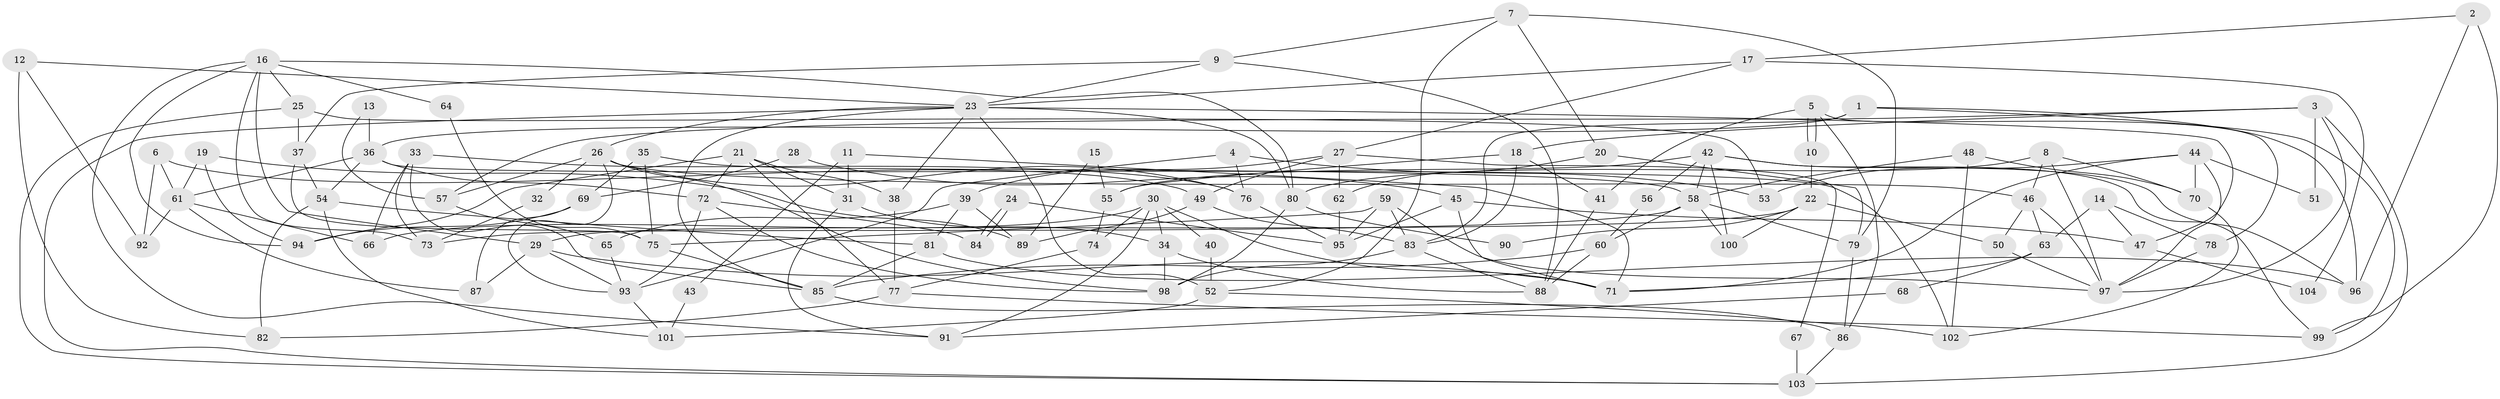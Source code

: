 // Generated by graph-tools (version 1.1) at 2025/50/03/09/25 03:50:11]
// undirected, 104 vertices, 208 edges
graph export_dot {
graph [start="1"]
  node [color=gray90,style=filled];
  1;
  2;
  3;
  4;
  5;
  6;
  7;
  8;
  9;
  10;
  11;
  12;
  13;
  14;
  15;
  16;
  17;
  18;
  19;
  20;
  21;
  22;
  23;
  24;
  25;
  26;
  27;
  28;
  29;
  30;
  31;
  32;
  33;
  34;
  35;
  36;
  37;
  38;
  39;
  40;
  41;
  42;
  43;
  44;
  45;
  46;
  47;
  48;
  49;
  50;
  51;
  52;
  53;
  54;
  55;
  56;
  57;
  58;
  59;
  60;
  61;
  62;
  63;
  64;
  65;
  66;
  67;
  68;
  69;
  70;
  71;
  72;
  73;
  74;
  75;
  76;
  77;
  78;
  79;
  80;
  81;
  82;
  83;
  84;
  85;
  86;
  87;
  88;
  89;
  90;
  91;
  92;
  93;
  94;
  95;
  96;
  97;
  98;
  99;
  100;
  101;
  102;
  103;
  104;
  1 -- 83;
  1 -- 96;
  1 -- 36;
  1 -- 99;
  2 -- 99;
  2 -- 96;
  2 -- 17;
  3 -- 18;
  3 -- 103;
  3 -- 51;
  3 -- 57;
  3 -- 97;
  4 -- 76;
  4 -- 93;
  4 -- 53;
  5 -- 10;
  5 -- 10;
  5 -- 86;
  5 -- 41;
  5 -- 78;
  6 -- 92;
  6 -- 61;
  6 -- 49;
  7 -- 20;
  7 -- 9;
  7 -- 52;
  7 -- 79;
  8 -- 80;
  8 -- 97;
  8 -- 46;
  8 -- 70;
  9 -- 37;
  9 -- 23;
  9 -- 88;
  10 -- 22;
  11 -- 71;
  11 -- 31;
  11 -- 43;
  12 -- 23;
  12 -- 82;
  12 -- 92;
  13 -- 57;
  13 -- 36;
  14 -- 78;
  14 -- 47;
  14 -- 63;
  15 -- 55;
  15 -- 89;
  16 -- 25;
  16 -- 73;
  16 -- 29;
  16 -- 64;
  16 -- 80;
  16 -- 91;
  16 -- 94;
  17 -- 23;
  17 -- 27;
  17 -- 104;
  18 -- 41;
  18 -- 83;
  18 -- 55;
  19 -- 61;
  19 -- 94;
  19 -- 89;
  20 -- 79;
  20 -- 62;
  21 -- 72;
  21 -- 31;
  21 -- 38;
  21 -- 77;
  21 -- 94;
  22 -- 50;
  22 -- 29;
  22 -- 90;
  22 -- 100;
  23 -- 80;
  23 -- 52;
  23 -- 26;
  23 -- 38;
  23 -- 47;
  23 -- 85;
  23 -- 103;
  24 -- 95;
  24 -- 84;
  24 -- 84;
  25 -- 37;
  25 -- 53;
  25 -- 103;
  26 -- 93;
  26 -- 32;
  26 -- 46;
  26 -- 57;
  26 -- 76;
  26 -- 98;
  27 -- 49;
  27 -- 39;
  27 -- 62;
  27 -- 67;
  28 -- 45;
  28 -- 69;
  29 -- 71;
  29 -- 87;
  29 -- 93;
  30 -- 74;
  30 -- 34;
  30 -- 40;
  30 -- 66;
  30 -- 71;
  30 -- 91;
  31 -- 34;
  31 -- 91;
  32 -- 73;
  33 -- 85;
  33 -- 66;
  33 -- 73;
  33 -- 76;
  34 -- 98;
  34 -- 88;
  35 -- 58;
  35 -- 75;
  35 -- 69;
  36 -- 102;
  36 -- 54;
  36 -- 61;
  36 -- 72;
  37 -- 54;
  37 -- 75;
  38 -- 77;
  39 -- 65;
  39 -- 81;
  39 -- 89;
  40 -- 52;
  41 -- 88;
  42 -- 99;
  42 -- 100;
  42 -- 55;
  42 -- 56;
  42 -- 58;
  42 -- 96;
  43 -- 101;
  44 -- 97;
  44 -- 71;
  44 -- 51;
  44 -- 53;
  44 -- 70;
  45 -- 71;
  45 -- 95;
  45 -- 47;
  46 -- 50;
  46 -- 63;
  46 -- 97;
  47 -- 104;
  48 -- 102;
  48 -- 70;
  48 -- 58;
  49 -- 89;
  49 -- 83;
  50 -- 97;
  52 -- 101;
  52 -- 102;
  54 -- 81;
  54 -- 82;
  54 -- 101;
  55 -- 74;
  56 -- 60;
  57 -- 65;
  58 -- 60;
  58 -- 73;
  58 -- 79;
  58 -- 100;
  59 -- 83;
  59 -- 97;
  59 -- 75;
  59 -- 95;
  60 -- 85;
  60 -- 88;
  61 -- 87;
  61 -- 66;
  61 -- 92;
  62 -- 95;
  63 -- 68;
  63 -- 71;
  64 -- 75;
  65 -- 93;
  67 -- 103;
  68 -- 91;
  69 -- 94;
  69 -- 87;
  70 -- 102;
  72 -- 98;
  72 -- 84;
  72 -- 93;
  74 -- 77;
  75 -- 85;
  76 -- 95;
  77 -- 82;
  77 -- 99;
  78 -- 97;
  79 -- 86;
  80 -- 98;
  80 -- 90;
  81 -- 85;
  81 -- 96;
  83 -- 88;
  83 -- 98;
  85 -- 86;
  86 -- 103;
  93 -- 101;
}
